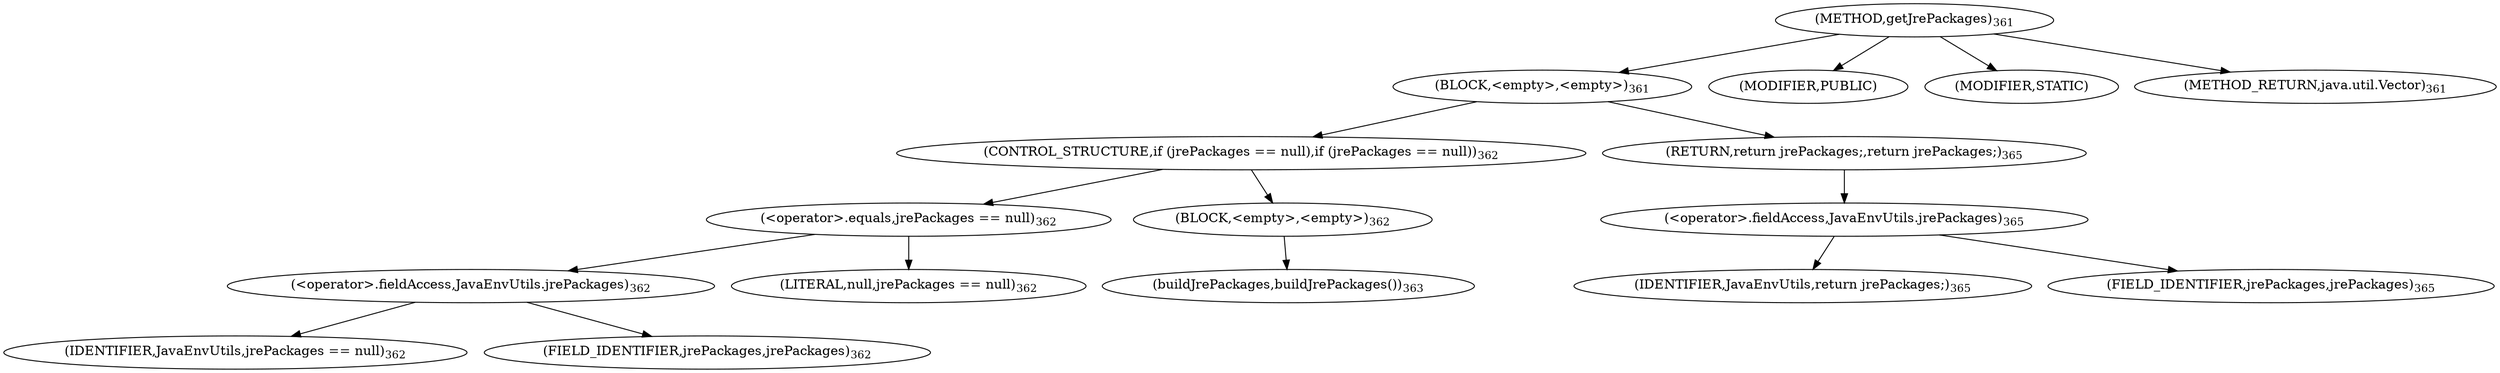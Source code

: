 digraph "getJrePackages" {  
"482" [label = <(METHOD,getJrePackages)<SUB>361</SUB>> ]
"483" [label = <(BLOCK,&lt;empty&gt;,&lt;empty&gt;)<SUB>361</SUB>> ]
"484" [label = <(CONTROL_STRUCTURE,if (jrePackages == null),if (jrePackages == null))<SUB>362</SUB>> ]
"485" [label = <(&lt;operator&gt;.equals,jrePackages == null)<SUB>362</SUB>> ]
"486" [label = <(&lt;operator&gt;.fieldAccess,JavaEnvUtils.jrePackages)<SUB>362</SUB>> ]
"487" [label = <(IDENTIFIER,JavaEnvUtils,jrePackages == null)<SUB>362</SUB>> ]
"488" [label = <(FIELD_IDENTIFIER,jrePackages,jrePackages)<SUB>362</SUB>> ]
"489" [label = <(LITERAL,null,jrePackages == null)<SUB>362</SUB>> ]
"490" [label = <(BLOCK,&lt;empty&gt;,&lt;empty&gt;)<SUB>362</SUB>> ]
"491" [label = <(buildJrePackages,buildJrePackages())<SUB>363</SUB>> ]
"492" [label = <(RETURN,return jrePackages;,return jrePackages;)<SUB>365</SUB>> ]
"493" [label = <(&lt;operator&gt;.fieldAccess,JavaEnvUtils.jrePackages)<SUB>365</SUB>> ]
"494" [label = <(IDENTIFIER,JavaEnvUtils,return jrePackages;)<SUB>365</SUB>> ]
"495" [label = <(FIELD_IDENTIFIER,jrePackages,jrePackages)<SUB>365</SUB>> ]
"496" [label = <(MODIFIER,PUBLIC)> ]
"497" [label = <(MODIFIER,STATIC)> ]
"498" [label = <(METHOD_RETURN,java.util.Vector)<SUB>361</SUB>> ]
  "482" -> "483" 
  "482" -> "496" 
  "482" -> "497" 
  "482" -> "498" 
  "483" -> "484" 
  "483" -> "492" 
  "484" -> "485" 
  "484" -> "490" 
  "485" -> "486" 
  "485" -> "489" 
  "486" -> "487" 
  "486" -> "488" 
  "490" -> "491" 
  "492" -> "493" 
  "493" -> "494" 
  "493" -> "495" 
}

